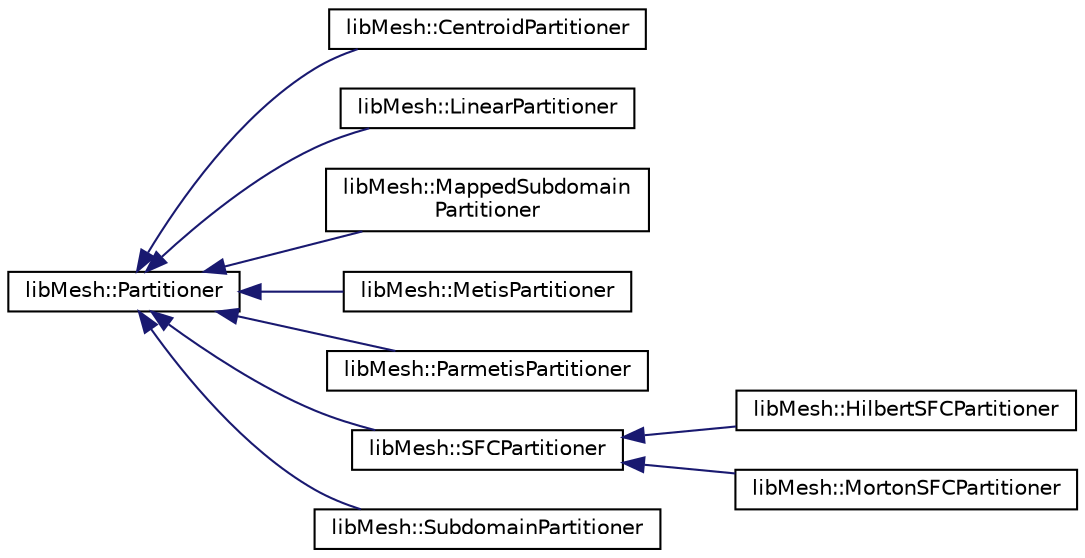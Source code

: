 digraph "Graphical Class Hierarchy"
{
  edge [fontname="Helvetica",fontsize="10",labelfontname="Helvetica",labelfontsize="10"];
  node [fontname="Helvetica",fontsize="10",shape=record];
  rankdir="LR";
  Node1 [label="libMesh::Partitioner",height=0.2,width=0.4,color="black", fillcolor="white", style="filled",URL="$classlibMesh_1_1Partitioner.html",tooltip="Base class for all concrete Partitioner instantiations. "];
  Node1 -> Node2 [dir="back",color="midnightblue",fontsize="10",style="solid",fontname="Helvetica"];
  Node2 [label="libMesh::CentroidPartitioner",height=0.2,width=0.4,color="black", fillcolor="white", style="filled",URL="$classlibMesh_1_1CentroidPartitioner.html"];
  Node1 -> Node3 [dir="back",color="midnightblue",fontsize="10",style="solid",fontname="Helvetica"];
  Node3 [label="libMesh::LinearPartitioner",height=0.2,width=0.4,color="black", fillcolor="white", style="filled",URL="$classlibMesh_1_1LinearPartitioner.html",tooltip="Partitions the elements based solely on their ids. "];
  Node1 -> Node4 [dir="back",color="midnightblue",fontsize="10",style="solid",fontname="Helvetica"];
  Node4 [label="libMesh::MappedSubdomain\lPartitioner",height=0.2,width=0.4,color="black", fillcolor="white", style="filled",URL="$classlibMesh_1_1MappedSubdomainPartitioner.html",tooltip="Partitions elements based on user-defined mapping from subdomain ids -> processor ids..."];
  Node1 -> Node5 [dir="back",color="midnightblue",fontsize="10",style="solid",fontname="Helvetica"];
  Node5 [label="libMesh::MetisPartitioner",height=0.2,width=0.4,color="black", fillcolor="white", style="filled",URL="$classlibMesh_1_1MetisPartitioner.html",tooltip="Partitioner which interfaces with the METIS library. "];
  Node1 -> Node6 [dir="back",color="midnightblue",fontsize="10",style="solid",fontname="Helvetica"];
  Node6 [label="libMesh::ParmetisPartitioner",height=0.2,width=0.4,color="black", fillcolor="white", style="filled",URL="$classlibMesh_1_1ParmetisPartitioner.html",tooltip="Partitioner which provides an interface to ParMETIS. "];
  Node1 -> Node7 [dir="back",color="midnightblue",fontsize="10",style="solid",fontname="Helvetica"];
  Node7 [label="libMesh::SFCPartitioner",height=0.2,width=0.4,color="black", fillcolor="white", style="filled",URL="$classlibMesh_1_1SFCPartitioner.html",tooltip="Partitioner based on different types of space filling curves. "];
  Node7 -> Node8 [dir="back",color="midnightblue",fontsize="10",style="solid",fontname="Helvetica"];
  Node8 [label="libMesh::HilbertSFCPartitioner",height=0.2,width=0.4,color="black", fillcolor="white", style="filled",URL="$classlibMesh_1_1HilbertSFCPartitioner.html",tooltip="Partitioner based on Hilbert&#39;s space filling curve algorithm. "];
  Node7 -> Node9 [dir="back",color="midnightblue",fontsize="10",style="solid",fontname="Helvetica"];
  Node9 [label="libMesh::MortonSFCPartitioner",height=0.2,width=0.4,color="black", fillcolor="white", style="filled",URL="$classlibMesh_1_1MortonSFCPartitioner.html",tooltip="Partitioner based on Morton&#39;s space filling curve algorithm. "];
  Node1 -> Node10 [dir="back",color="midnightblue",fontsize="10",style="solid",fontname="Helvetica"];
  Node10 [label="libMesh::SubdomainPartitioner",height=0.2,width=0.4,color="black", fillcolor="white", style="filled",URL="$classlibMesh_1_1SubdomainPartitioner.html",tooltip="Independently partitions chunks of subdomains and combines the results. "];
}
